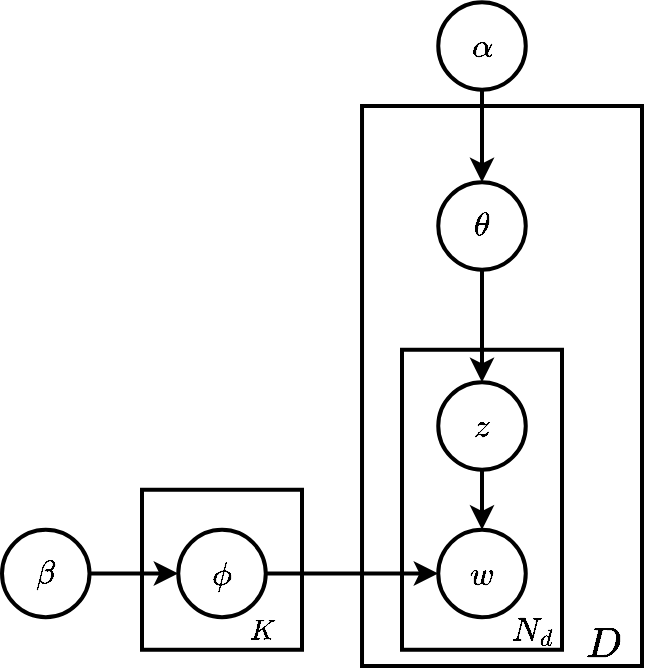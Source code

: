 <mxfile version="13.6.5" type="dropbox"><diagram id="prtHgNgQTEPvFCAcTncT" name="Page-1"><mxGraphModel dx="1422" dy="772" grid="1" gridSize="10" guides="1" tooltips="1" connect="1" arrows="1" fold="1" page="1" pageScale="1" pageWidth="827" pageHeight="1169" math="1" shadow="0"><root><mxCell id="0"/><mxCell id="1" parent="0"/><mxCell id="H1uBd5_sg5NVMTOxXIpg-2" value="" style="rounded=0;whiteSpace=wrap;html=1;strokeWidth=2;" parent="1" vertex="1"><mxGeometry x="320.01" y="250" width="139.99" height="280" as="geometry"/></mxCell><mxCell id="H1uBd5_sg5NVMTOxXIpg-8" value="" style="rounded=0;whiteSpace=wrap;html=1;strokeWidth=2;" parent="1" vertex="1"><mxGeometry x="340" y="371.88" width="80" height="150" as="geometry"/></mxCell><mxCell id="sU7nvFxzroN_vOMkHL2D-30" style="edgeStyle=orthogonalEdgeStyle;rounded=0;orthogonalLoop=1;jettySize=auto;html=1;exitX=0.5;exitY=1;exitDx=0;exitDy=0;strokeWidth=2;" parent="1" source="sU7nvFxzroN_vOMkHL2D-6" target="sU7nvFxzroN_vOMkHL2D-24" edge="1"><mxGeometry relative="1" as="geometry"/></mxCell><mxCell id="sU7nvFxzroN_vOMkHL2D-6" value="&lt;font style=&quot;font-size: 14px&quot;&gt;`\theta`&lt;/font&gt;" style="ellipse;whiteSpace=wrap;html=1;aspect=fixed;strokeWidth=2;" parent="1" vertex="1"><mxGeometry x="358.13" y="288.13" width="43.75" height="43.75" as="geometry"/></mxCell><mxCell id="sU7nvFxzroN_vOMkHL2D-2" value="" style="whiteSpace=wrap;html=1;aspect=fixed;strokeWidth=2;" parent="1" vertex="1"><mxGeometry x="210" y="441.88" width="80" height="80" as="geometry"/></mxCell><mxCell id="sU7nvFxzroN_vOMkHL2D-26" style="edgeStyle=orthogonalEdgeStyle;rounded=0;orthogonalLoop=1;jettySize=auto;html=1;exitX=0.5;exitY=1;exitDx=0;exitDy=0;strokeWidth=2;" parent="1" source="sU7nvFxzroN_vOMkHL2D-19" target="sU7nvFxzroN_vOMkHL2D-6" edge="1"><mxGeometry relative="1" as="geometry"/></mxCell><mxCell id="sU7nvFxzroN_vOMkHL2D-19" value="&lt;font style=&quot;font-size: 14px&quot;&gt;`\alpha`&lt;/font&gt;" style="ellipse;whiteSpace=wrap;html=1;aspect=fixed;strokeWidth=2;" parent="1" vertex="1"><mxGeometry x="358.13" y="198.13" width="43.75" height="43.75" as="geometry"/></mxCell><mxCell id="sU7nvFxzroN_vOMkHL2D-34" style="edgeStyle=orthogonalEdgeStyle;rounded=0;orthogonalLoop=1;jettySize=auto;html=1;exitX=0.5;exitY=1;exitDx=0;exitDy=0;strokeWidth=2;" parent="1" source="sU7nvFxzroN_vOMkHL2D-24" target="sU7nvFxzroN_vOMkHL2D-25" edge="1"><mxGeometry relative="1" as="geometry"/></mxCell><mxCell id="sU7nvFxzroN_vOMkHL2D-24" value="&lt;font style=&quot;font-size: 14px&quot;&gt;`z`&lt;/font&gt;" style="ellipse;whiteSpace=wrap;html=1;aspect=fixed;strokeWidth=2;" parent="1" vertex="1"><mxGeometry x="358.13" y="388.13" width="43.75" height="43.75" as="geometry"/></mxCell><mxCell id="sU7nvFxzroN_vOMkHL2D-25" value="&lt;font style=&quot;font-size: 14px&quot;&gt;`w`&lt;/font&gt;" style="ellipse;whiteSpace=wrap;html=1;aspect=fixed;strokeWidth=2;" parent="1" vertex="1"><mxGeometry x="358.13" y="461.88" width="43.75" height="43.75" as="geometry"/></mxCell><mxCell id="sU7nvFxzroN_vOMkHL2D-46" style="edgeStyle=orthogonalEdgeStyle;rounded=0;orthogonalLoop=1;jettySize=auto;html=1;exitX=1;exitY=0.5;exitDx=0;exitDy=0;entryX=0;entryY=0.5;entryDx=0;entryDy=0;strokeWidth=2;" parent="1" source="sU7nvFxzroN_vOMkHL2D-39" target="sU7nvFxzroN_vOMkHL2D-45" edge="1"><mxGeometry relative="1" as="geometry"/></mxCell><mxCell id="sU7nvFxzroN_vOMkHL2D-39" value="&lt;font style=&quot;font-size: 14px&quot;&gt;`\beta`&lt;/font&gt;" style="ellipse;whiteSpace=wrap;html=1;aspect=fixed;strokeWidth=2;" parent="1" vertex="1"><mxGeometry x="140" y="461.88" width="43.75" height="43.75" as="geometry"/></mxCell><mxCell id="sU7nvFxzroN_vOMkHL2D-47" style="edgeStyle=orthogonalEdgeStyle;rounded=0;orthogonalLoop=1;jettySize=auto;html=1;exitX=1;exitY=0.5;exitDx=0;exitDy=0;entryX=0;entryY=0.5;entryDx=0;entryDy=0;strokeWidth=2;" parent="1" source="sU7nvFxzroN_vOMkHL2D-45" target="sU7nvFxzroN_vOMkHL2D-25" edge="1"><mxGeometry relative="1" as="geometry"/></mxCell><mxCell id="sU7nvFxzroN_vOMkHL2D-45" value="&lt;font style=&quot;font-size: 14px&quot;&gt;`\phi`&lt;/font&gt;" style="ellipse;whiteSpace=wrap;html=1;aspect=fixed;strokeWidth=2;" parent="1" vertex="1"><mxGeometry x="228.13" y="461.88" width="43.75" height="43.75" as="geometry"/></mxCell><mxCell id="sU7nvFxzroN_vOMkHL2D-48" value="`K`" style="text;html=1;align=center;verticalAlign=middle;resizable=0;points=[];autosize=1;strokeWidth=2;" parent="1" vertex="1"><mxGeometry x="255" y="501.88" width="30" height="20" as="geometry"/></mxCell><mxCell id="sU7nvFxzroN_vOMkHL2D-49" value="&lt;font style=&quot;font-size: 14px&quot;&gt;`N_d`&lt;/font&gt;" style="text;html=1;align=center;verticalAlign=middle;resizable=0;points=[];autosize=1;strokeWidth=2;" parent="1" vertex="1"><mxGeometry x="380" y="501.88" width="50" height="20" as="geometry"/></mxCell><mxCell id="sU7nvFxzroN_vOMkHL2D-50" value="&lt;font style=&quot;font-size: 18px&quot;&gt;`D`&lt;/font&gt;" style="text;html=1;align=center;verticalAlign=middle;resizable=0;points=[];autosize=1;strokeWidth=2;" parent="1" vertex="1"><mxGeometry x="420" y="510" width="40" height="20" as="geometry"/></mxCell></root></mxGraphModel></diagram></mxfile>